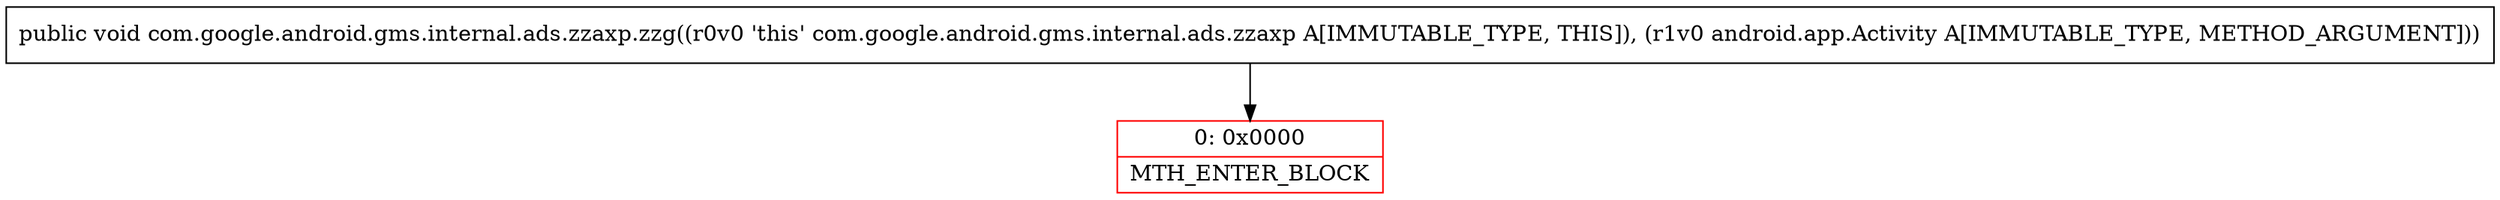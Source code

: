 digraph "CFG forcom.google.android.gms.internal.ads.zzaxp.zzg(Landroid\/app\/Activity;)V" {
subgraph cluster_Region_1364520820 {
label = "R(0)";
node [shape=record,color=blue];
}
Node_0 [shape=record,color=red,label="{0\:\ 0x0000|MTH_ENTER_BLOCK\l}"];
MethodNode[shape=record,label="{public void com.google.android.gms.internal.ads.zzaxp.zzg((r0v0 'this' com.google.android.gms.internal.ads.zzaxp A[IMMUTABLE_TYPE, THIS]), (r1v0 android.app.Activity A[IMMUTABLE_TYPE, METHOD_ARGUMENT])) }"];
MethodNode -> Node_0;
}

